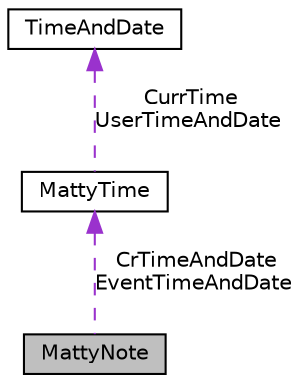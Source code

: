 digraph "MattyNote"
{
  edge [fontname="Helvetica",fontsize="10",labelfontname="Helvetica",labelfontsize="10"];
  node [fontname="Helvetica",fontsize="10",shape=record];
  Node1 [label="MattyNote",height=0.2,width=0.4,color="black", fillcolor="grey75", style="filled", fontcolor="black"];
  Node2 -> Node1 [dir="back",color="darkorchid3",fontsize="10",style="dashed",label=" CrTimeAndDate\nEventTimeAndDate" ,fontname="Helvetica"];
  Node2 [label="MattyTime",height=0.2,width=0.4,color="black", fillcolor="white", style="filled",URL="$classMattyTime.html"];
  Node3 -> Node2 [dir="back",color="darkorchid3",fontsize="10",style="dashed",label=" CurrTime\nUserTimeAndDate" ,fontname="Helvetica"];
  Node3 [label="TimeAndDate",height=0.2,width=0.4,color="black", fillcolor="white", style="filled",URL="$structTimeAndDate.html"];
}
